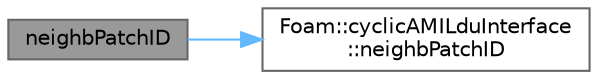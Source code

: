 digraph "neighbPatchID"
{
 // LATEX_PDF_SIZE
  bgcolor="transparent";
  edge [fontname=Helvetica,fontsize=10,labelfontname=Helvetica,labelfontsize=10];
  node [fontname=Helvetica,fontsize=10,shape=box,height=0.2,width=0.4];
  rankdir="LR";
  Node1 [id="Node000001",label="neighbPatchID",height=0.2,width=0.4,color="gray40", fillcolor="grey60", style="filled", fontcolor="black",tooltip=" "];
  Node1 -> Node2 [id="edge1_Node000001_Node000002",color="steelblue1",style="solid",tooltip=" "];
  Node2 [id="Node000002",label="Foam::cyclicAMILduInterface\l::neighbPatchID",height=0.2,width=0.4,color="grey40", fillcolor="white", style="filled",URL="$classFoam_1_1cyclicAMILduInterface.html#a94e79331aa96c486df1af1e9aa23ef2d",tooltip=" "];
}
